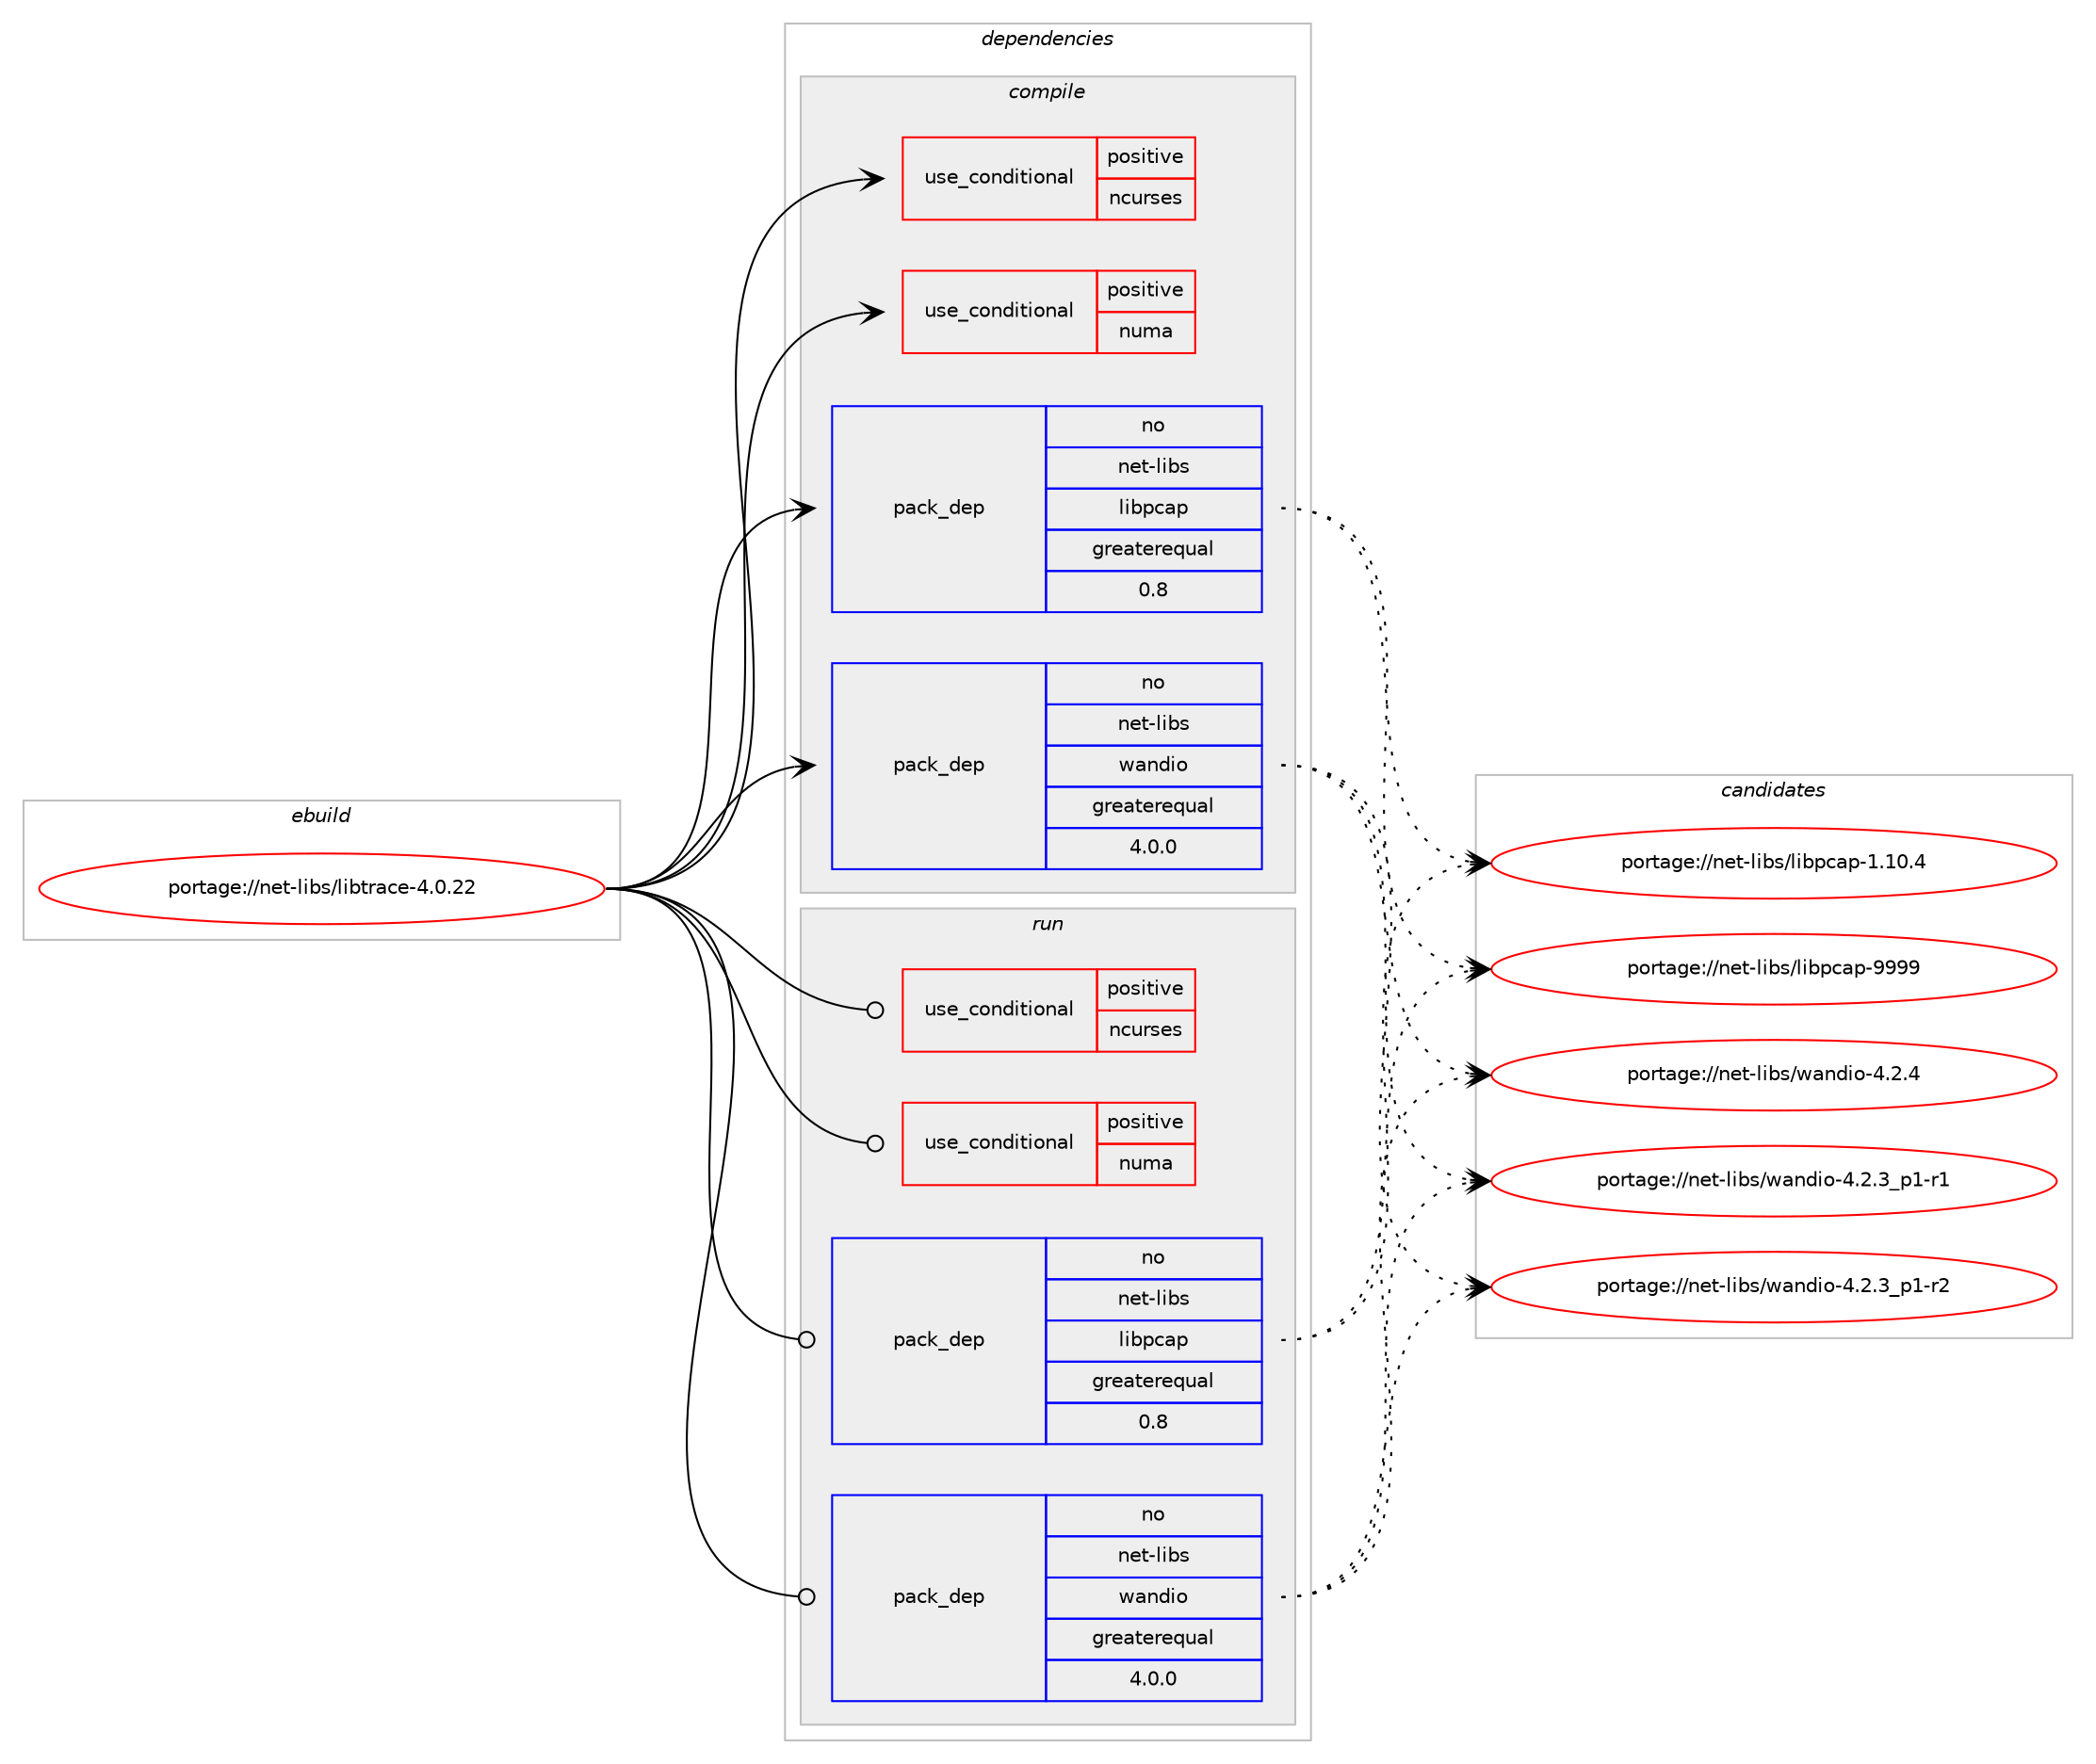 digraph prolog {

# *************
# Graph options
# *************

newrank=true;
concentrate=true;
compound=true;
graph [rankdir=LR,fontname=Helvetica,fontsize=10,ranksep=1.5];#, ranksep=2.5, nodesep=0.2];
edge  [arrowhead=vee];
node  [fontname=Helvetica,fontsize=10];

# **********
# The ebuild
# **********

subgraph cluster_leftcol {
color=gray;
rank=same;
label=<<i>ebuild</i>>;
id [label="portage://net-libs/libtrace-4.0.22", color=red, width=4, href="../net-libs/libtrace-4.0.22.svg"];
}

# ****************
# The dependencies
# ****************

subgraph cluster_midcol {
color=gray;
label=<<i>dependencies</i>>;
subgraph cluster_compile {
fillcolor="#eeeeee";
style=filled;
label=<<i>compile</i>>;
subgraph cond3408 {
dependency5147 [label=<<TABLE BORDER="0" CELLBORDER="1" CELLSPACING="0" CELLPADDING="4"><TR><TD ROWSPAN="3" CELLPADDING="10">use_conditional</TD></TR><TR><TD>positive</TD></TR><TR><TD>ncurses</TD></TR></TABLE>>, shape=none, color=red];
# *** BEGIN UNKNOWN DEPENDENCY TYPE (TODO) ***
# dependency5147 -> package_dependency(portage://net-libs/libtrace-4.0.22,install,no,sys-libs,ncurses,none,[,,],any_same_slot,[])
# *** END UNKNOWN DEPENDENCY TYPE (TODO) ***

}
id:e -> dependency5147:w [weight=20,style="solid",arrowhead="vee"];
subgraph cond3409 {
dependency5148 [label=<<TABLE BORDER="0" CELLBORDER="1" CELLSPACING="0" CELLPADDING="4"><TR><TD ROWSPAN="3" CELLPADDING="10">use_conditional</TD></TR><TR><TD>positive</TD></TR><TR><TD>numa</TD></TR></TABLE>>, shape=none, color=red];
# *** BEGIN UNKNOWN DEPENDENCY TYPE (TODO) ***
# dependency5148 -> package_dependency(portage://net-libs/libtrace-4.0.22,install,no,sys-process,numactl,none,[,,],[],[])
# *** END UNKNOWN DEPENDENCY TYPE (TODO) ***

}
id:e -> dependency5148:w [weight=20,style="solid",arrowhead="vee"];
# *** BEGIN UNKNOWN DEPENDENCY TYPE (TODO) ***
# id -> package_dependency(portage://net-libs/libtrace-4.0.22,install,no,dev-libs,libyaml,none,[,,],[],[])
# *** END UNKNOWN DEPENDENCY TYPE (TODO) ***

# *** BEGIN UNKNOWN DEPENDENCY TYPE (TODO) ***
# id -> package_dependency(portage://net-libs/libtrace-4.0.22,install,no,dev-libs,openssl,none,[,,],any_same_slot,[])
# *** END UNKNOWN DEPENDENCY TYPE (TODO) ***

subgraph pack1675 {
dependency5149 [label=<<TABLE BORDER="0" CELLBORDER="1" CELLSPACING="0" CELLPADDING="4" WIDTH="220"><TR><TD ROWSPAN="6" CELLPADDING="30">pack_dep</TD></TR><TR><TD WIDTH="110">no</TD></TR><TR><TD>net-libs</TD></TR><TR><TD>libpcap</TD></TR><TR><TD>greaterequal</TD></TR><TR><TD>0.8</TD></TR></TABLE>>, shape=none, color=blue];
}
id:e -> dependency5149:w [weight=20,style="solid",arrowhead="vee"];
subgraph pack1676 {
dependency5150 [label=<<TABLE BORDER="0" CELLBORDER="1" CELLSPACING="0" CELLPADDING="4" WIDTH="220"><TR><TD ROWSPAN="6" CELLPADDING="30">pack_dep</TD></TR><TR><TD WIDTH="110">no</TD></TR><TR><TD>net-libs</TD></TR><TR><TD>wandio</TD></TR><TR><TD>greaterequal</TD></TR><TR><TD>4.0.0</TD></TR></TABLE>>, shape=none, color=blue];
}
id:e -> dependency5150:w [weight=20,style="solid",arrowhead="vee"];
}
subgraph cluster_compileandrun {
fillcolor="#eeeeee";
style=filled;
label=<<i>compile and run</i>>;
}
subgraph cluster_run {
fillcolor="#eeeeee";
style=filled;
label=<<i>run</i>>;
subgraph cond3410 {
dependency5151 [label=<<TABLE BORDER="0" CELLBORDER="1" CELLSPACING="0" CELLPADDING="4"><TR><TD ROWSPAN="3" CELLPADDING="10">use_conditional</TD></TR><TR><TD>positive</TD></TR><TR><TD>ncurses</TD></TR></TABLE>>, shape=none, color=red];
# *** BEGIN UNKNOWN DEPENDENCY TYPE (TODO) ***
# dependency5151 -> package_dependency(portage://net-libs/libtrace-4.0.22,run,no,sys-libs,ncurses,none,[,,],any_same_slot,[])
# *** END UNKNOWN DEPENDENCY TYPE (TODO) ***

}
id:e -> dependency5151:w [weight=20,style="solid",arrowhead="odot"];
subgraph cond3411 {
dependency5152 [label=<<TABLE BORDER="0" CELLBORDER="1" CELLSPACING="0" CELLPADDING="4"><TR><TD ROWSPAN="3" CELLPADDING="10">use_conditional</TD></TR><TR><TD>positive</TD></TR><TR><TD>numa</TD></TR></TABLE>>, shape=none, color=red];
# *** BEGIN UNKNOWN DEPENDENCY TYPE (TODO) ***
# dependency5152 -> package_dependency(portage://net-libs/libtrace-4.0.22,run,no,sys-process,numactl,none,[,,],[],[])
# *** END UNKNOWN DEPENDENCY TYPE (TODO) ***

}
id:e -> dependency5152:w [weight=20,style="solid",arrowhead="odot"];
# *** BEGIN UNKNOWN DEPENDENCY TYPE (TODO) ***
# id -> package_dependency(portage://net-libs/libtrace-4.0.22,run,no,dev-libs,libyaml,none,[,,],[],[])
# *** END UNKNOWN DEPENDENCY TYPE (TODO) ***

# *** BEGIN UNKNOWN DEPENDENCY TYPE (TODO) ***
# id -> package_dependency(portage://net-libs/libtrace-4.0.22,run,no,dev-libs,openssl,none,[,,],any_same_slot,[])
# *** END UNKNOWN DEPENDENCY TYPE (TODO) ***

subgraph pack1677 {
dependency5153 [label=<<TABLE BORDER="0" CELLBORDER="1" CELLSPACING="0" CELLPADDING="4" WIDTH="220"><TR><TD ROWSPAN="6" CELLPADDING="30">pack_dep</TD></TR><TR><TD WIDTH="110">no</TD></TR><TR><TD>net-libs</TD></TR><TR><TD>libpcap</TD></TR><TR><TD>greaterequal</TD></TR><TR><TD>0.8</TD></TR></TABLE>>, shape=none, color=blue];
}
id:e -> dependency5153:w [weight=20,style="solid",arrowhead="odot"];
subgraph pack1678 {
dependency5154 [label=<<TABLE BORDER="0" CELLBORDER="1" CELLSPACING="0" CELLPADDING="4" WIDTH="220"><TR><TD ROWSPAN="6" CELLPADDING="30">pack_dep</TD></TR><TR><TD WIDTH="110">no</TD></TR><TR><TD>net-libs</TD></TR><TR><TD>wandio</TD></TR><TR><TD>greaterequal</TD></TR><TR><TD>4.0.0</TD></TR></TABLE>>, shape=none, color=blue];
}
id:e -> dependency5154:w [weight=20,style="solid",arrowhead="odot"];
}
}

# **************
# The candidates
# **************

subgraph cluster_choices {
rank=same;
color=gray;
label=<<i>candidates</i>>;

subgraph choice1675 {
color=black;
nodesep=1;
choice11010111645108105981154710810598112999711245494649484652 [label="portage://net-libs/libpcap-1.10.4", color=red, width=4,href="../net-libs/libpcap-1.10.4.svg"];
choice1101011164510810598115471081059811299971124557575757 [label="portage://net-libs/libpcap-9999", color=red, width=4,href="../net-libs/libpcap-9999.svg"];
dependency5149:e -> choice11010111645108105981154710810598112999711245494649484652:w [style=dotted,weight="100"];
dependency5149:e -> choice1101011164510810598115471081059811299971124557575757:w [style=dotted,weight="100"];
}
subgraph choice1676 {
color=black;
nodesep=1;
choice1101011164510810598115471199711010010511145524650465195112494511449 [label="portage://net-libs/wandio-4.2.3_p1-r1", color=red, width=4,href="../net-libs/wandio-4.2.3_p1-r1.svg"];
choice1101011164510810598115471199711010010511145524650465195112494511450 [label="portage://net-libs/wandio-4.2.3_p1-r2", color=red, width=4,href="../net-libs/wandio-4.2.3_p1-r2.svg"];
choice11010111645108105981154711997110100105111455246504652 [label="portage://net-libs/wandio-4.2.4", color=red, width=4,href="../net-libs/wandio-4.2.4.svg"];
dependency5150:e -> choice1101011164510810598115471199711010010511145524650465195112494511449:w [style=dotted,weight="100"];
dependency5150:e -> choice1101011164510810598115471199711010010511145524650465195112494511450:w [style=dotted,weight="100"];
dependency5150:e -> choice11010111645108105981154711997110100105111455246504652:w [style=dotted,weight="100"];
}
subgraph choice1677 {
color=black;
nodesep=1;
choice11010111645108105981154710810598112999711245494649484652 [label="portage://net-libs/libpcap-1.10.4", color=red, width=4,href="../net-libs/libpcap-1.10.4.svg"];
choice1101011164510810598115471081059811299971124557575757 [label="portage://net-libs/libpcap-9999", color=red, width=4,href="../net-libs/libpcap-9999.svg"];
dependency5153:e -> choice11010111645108105981154710810598112999711245494649484652:w [style=dotted,weight="100"];
dependency5153:e -> choice1101011164510810598115471081059811299971124557575757:w [style=dotted,weight="100"];
}
subgraph choice1678 {
color=black;
nodesep=1;
choice1101011164510810598115471199711010010511145524650465195112494511449 [label="portage://net-libs/wandio-4.2.3_p1-r1", color=red, width=4,href="../net-libs/wandio-4.2.3_p1-r1.svg"];
choice1101011164510810598115471199711010010511145524650465195112494511450 [label="portage://net-libs/wandio-4.2.3_p1-r2", color=red, width=4,href="../net-libs/wandio-4.2.3_p1-r2.svg"];
choice11010111645108105981154711997110100105111455246504652 [label="portage://net-libs/wandio-4.2.4", color=red, width=4,href="../net-libs/wandio-4.2.4.svg"];
dependency5154:e -> choice1101011164510810598115471199711010010511145524650465195112494511449:w [style=dotted,weight="100"];
dependency5154:e -> choice1101011164510810598115471199711010010511145524650465195112494511450:w [style=dotted,weight="100"];
dependency5154:e -> choice11010111645108105981154711997110100105111455246504652:w [style=dotted,weight="100"];
}
}

}
